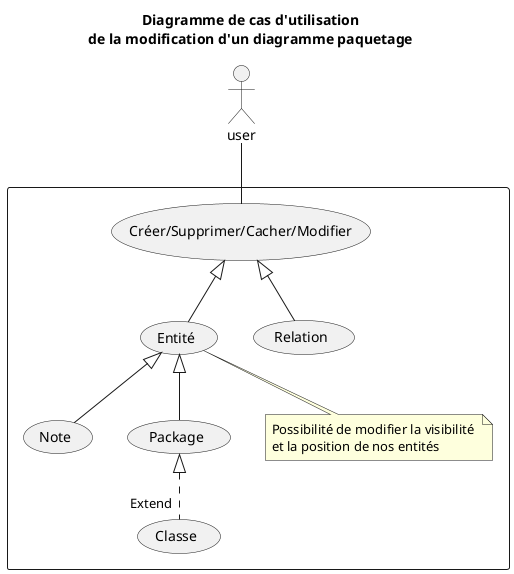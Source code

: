 @startuml
title Diagramme de cas d'utilisation\nde la modification d'un diagramme paquetage

Actor :user:

rectangle {
    (Créer/Supprimer/Cacher/Modifier) as (manip)

    :user: -- (manip)

    (Entité) <|-- (Note)
    (Entité) <|-- (Package)

    (Package) <|.. "Extend"(Classe) 

    (manip) <|-- (Entité)
    (manip) <|-- (Relation)
    
    note bottom of (Entité)
        Possibilité de modifier la visibilité 
        et la position de nos entités
    end note
}
@enduml